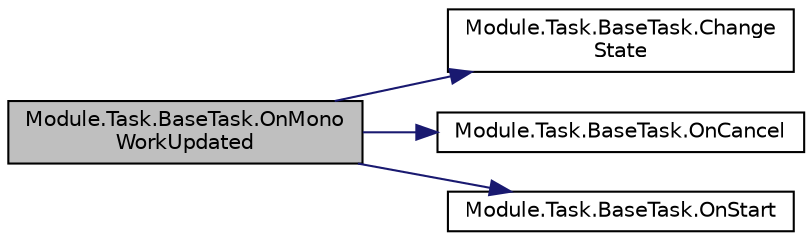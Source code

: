 digraph "Module.Task.BaseTask.OnMonoWorkUpdated"
{
 // LATEX_PDF_SIZE
  edge [fontname="Helvetica",fontsize="10",labelfontname="Helvetica",labelfontsize="10"];
  node [fontname="Helvetica",fontsize="10",shape=record];
  rankdir="LR";
  Node1 [label="Module.Task.BaseTask.OnMono\lWorkUpdated",height=0.2,width=0.4,color="black", fillcolor="grey75", style="filled", fontcolor="black",tooltip=" "];
  Node1 -> Node2 [color="midnightblue",fontsize="10",style="solid",fontname="Helvetica"];
  Node2 [label="Module.Task.BaseTask.Change\lState",height=0.2,width=0.4,color="black", fillcolor="white", style="filled",URL="$classModule_1_1Task_1_1BaseTask.html#a871d1f342934de436416e5fed9cd3bc9",tooltip=" "];
  Node1 -> Node3 [color="midnightblue",fontsize="10",style="solid",fontname="Helvetica"];
  Node3 [label="Module.Task.BaseTask.OnCancel",height=0.2,width=0.4,color="black", fillcolor="white", style="filled",URL="$classModule_1_1Task_1_1BaseTask.html#a7d685a0de356fcc8f1973b3ca5cdddf3",tooltip=" "];
  Node1 -> Node4 [color="midnightblue",fontsize="10",style="solid",fontname="Helvetica"];
  Node4 [label="Module.Task.BaseTask.OnStart",height=0.2,width=0.4,color="black", fillcolor="white", style="filled",URL="$classModule_1_1Task_1_1BaseTask.html#a5e42e6ebbdf859cc1c16e01d9d77e7cf",tooltip=" "];
}
